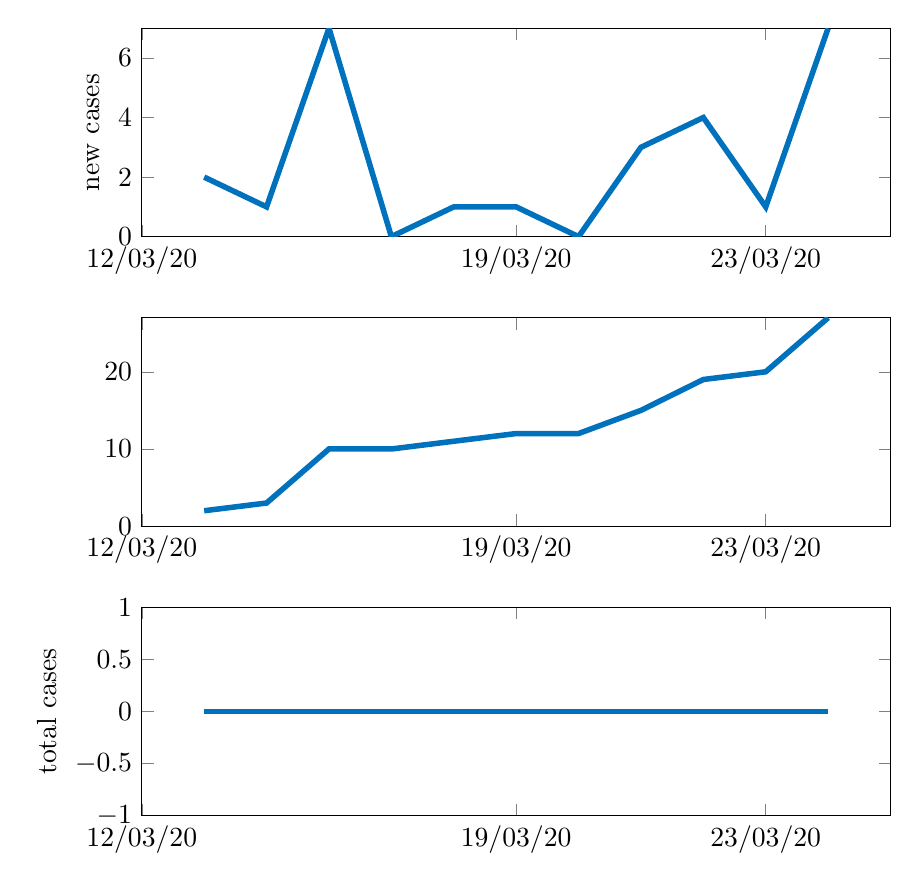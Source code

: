 % This file was created by matlab2tikz.
% Minimal pgfplots version: 1.3
%
\definecolor{mycolor1}{rgb}{0.0,0.447,0.741}%
%
\begin{tikzpicture}

\begin{axis}[%
width=9.509cm,
height=2.647cm,
at={(0cm,7.353cm)},
scale only axis,
xmin=0,
xmax=12,
xtick={0,6,10},
xticklabels={{12/03/20},{19/03/20},{23/03/20}},
ymin=0,
ymax=7,
ylabel={new cases},
legend style={legend cell align=left,align=left,draw=white!15!black}
]
\addplot [color=mycolor1,solid,line width=2.0pt,forget plot]
  table[row sep=crcr]{%
1	2\\
2	1\\
3	7\\
4	0\\
5	1\\
6	1\\
7	0\\
8	3\\
9	4\\
10	1\\
11	7\\
};
\end{axis}

\begin{axis}[%
width=9.509cm,
height=2.647cm,
at={(0cm,3.676cm)},
scale only axis,
xmin=0,
xmax=12,
xtick={0,6,10},
xticklabels={{12/03/20},{19/03/20},{23/03/20}},
ymin=0,
ymax=27,
legend style={legend cell align=left,align=left,draw=white!15!black}
]
\addplot [color=mycolor1,solid,line width=2.0pt,forget plot]
  table[row sep=crcr]{%
1	2\\
2	3\\
3	10\\
4	10\\
5	11\\
6	12\\
7	12\\
8	15\\
9	19\\
10	20\\
11	27\\
};
\end{axis}

\begin{axis}[%
width=9.509cm,
height=2.647cm,
at={(0cm,0cm)},
scale only axis,
xmin=0,
xmax=12,
xtick={0,6,10},
xticklabels={{12/03/20},{19/03/20},{23/03/20}},
ymin=-1,
ymax=1,
ylabel={total cases},
legend style={legend cell align=left,align=left,draw=white!15!black}
]
\addplot [color=mycolor1,solid,line width=2.0pt,forget plot]
  table[row sep=crcr]{%
1	0\\
2	0\\
3	0\\
4	0\\
5	0\\
6	0\\
7	0\\
8	0\\
9	0\\
10	0\\
11	0\\
};
\end{axis}
\end{tikzpicture}%